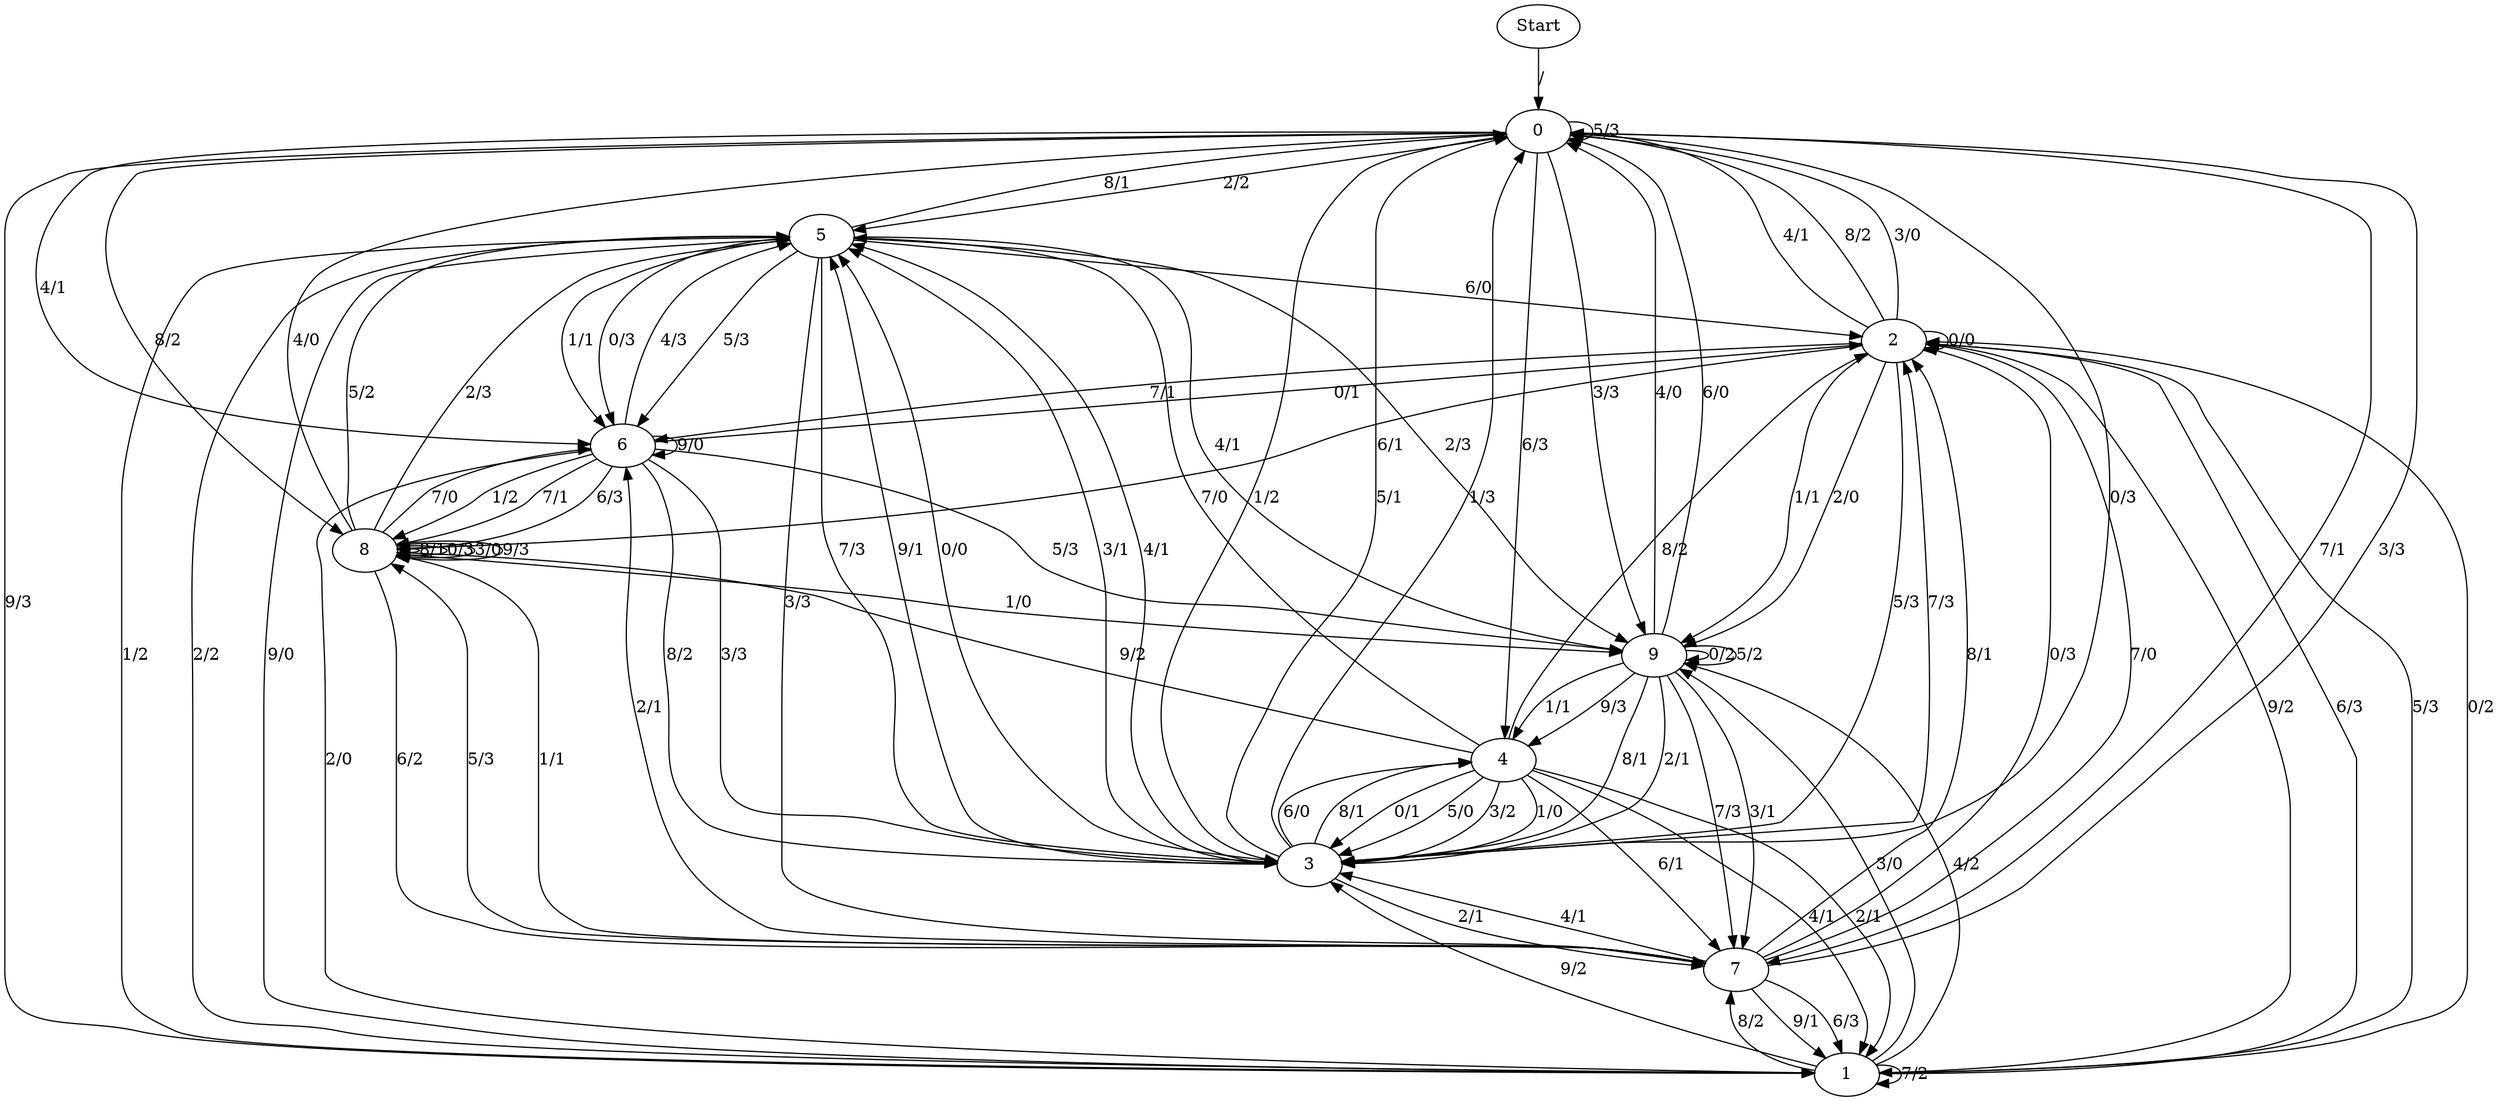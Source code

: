 digraph {
	Start -> 0 [label="/"]
	0 -> 5 [label="2/2"]
	0 -> 7 [label="7/1"]
	0 -> 1 [label="9/3"]
	0 -> 3 [label="0/3"]
	0 -> 0 [label="5/3"]
	0 -> 9 [label="3/3"]
	0 -> 4 [label="6/3"]
	0 -> 3 [label="1/2"]
	0 -> 8 [label="8/2"]
	0 -> 6 [label="4/1"]
	6 -> 5 [label="4/3"]
	6 -> 8 [label="6/3"]
	6 -> 3 [label="8/2"]
	6 -> 9 [label="5/3"]
	6 -> 3 [label="3/3"]
	6 -> 6 [label="9/0"]
	6 -> 8 [label="1/2"]
	6 -> 1 [label="2/0"]
	6 -> 8 [label="7/1"]
	6 -> 2 [label="0/1"]
	5 -> 9 [label="2/3"]
	5 -> 2 [label="6/0"]
	5 -> 6 [label="0/3"]
	5 -> 0 [label="8/1"]
	5 -> 6 [label="5/3"]
	5 -> 3 [label="7/3"]
	5 -> 7 [label="3/3"]
	5 -> 1 [label="9/0"]
	5 -> 6 [label="1/1"]
	5 -> 9 [label="4/1"]
	9 -> 9 [label="0/2"]
	9 -> 3 [label="8/1"]
	9 -> 9 [label="5/2"]
	9 -> 4 [label="9/3"]
	9 -> 4 [label="1/1"]
	9 -> 0 [label="4/0"]
	9 -> 7 [label="7/3"]
	9 -> 0 [label="6/0"]
	9 -> 3 [label="2/1"]
	9 -> 7 [label="3/1"]
	1 -> 5 [label="1/2"]
	1 -> 9 [label="3/0"]
	1 -> 2 [label="6/3"]
	1 -> 2 [label="5/3"]
	1 -> 3 [label="9/2"]
	1 -> 1 [label="7/2"]
	1 -> 2 [label="0/2"]
	1 -> 5 [label="2/2"]
	1 -> 7 [label="8/2"]
	1 -> 9 [label="4/2"]
	7 -> 2 [label="8/1"]
	7 -> 6 [label="2/1"]
	7 -> 1 [label="9/1"]
	7 -> 3 [label="4/1"]
	7 -> 2 [label="0/3"]
	7 -> 0 [label="3/3"]
	7 -> 8 [label="5/3"]
	7 -> 2 [label="7/0"]
	7 -> 8 [label="1/1"]
	7 -> 1 [label="6/3"]
	3 -> 0 [label="5/1"]
	3 -> 4 [label="6/0"]
	3 -> 4 [label="8/1"]
	3 -> 5 [label="9/1"]
	3 -> 5 [label="0/0"]
	3 -> 7 [label="2/1"]
	3 -> 5 [label="3/1"]
	3 -> 2 [label="7/3"]
	3 -> 0 [label="1/3"]
	3 -> 5 [label="4/1"]
	4 -> 2 [label="8/2"]
	4 -> 1 [label="4/1"]
	4 -> 3 [label="0/1"]
	4 -> 3 [label="1/0"]
	4 -> 8 [label="9/2"]
	4 -> 3 [label="5/0"]
	4 -> 5 [label="7/0"]
	4 -> 3 [label="3/2"]
	4 -> 7 [label="6/1"]
	4 -> 1 [label="2/1"]
	2 -> 8 [label="6/1"]
	2 -> 6 [label="7/1"]
	2 -> 9 [label="1/1"]
	2 -> 1 [label="9/2"]
	2 -> 3 [label="5/3"]
	2 -> 2 [label="0/0"]
	2 -> 9 [label="2/0"]
	2 -> 0 [label="4/1"]
	2 -> 0 [label="8/2"]
	2 -> 0 [label="3/0"]
	8 -> 8 [label="8/1"]
	8 -> 8 [label="0/3"]
	8 -> 8 [label="3/0"]
	8 -> 6 [label="7/0"]
	8 -> 9 [label="1/0"]
	8 -> 5 [label="5/2"]
	8 -> 7 [label="6/2"]
	8 -> 8 [label="9/3"]
	8 -> 5 [label="2/3"]
	8 -> 0 [label="4/0"]
}